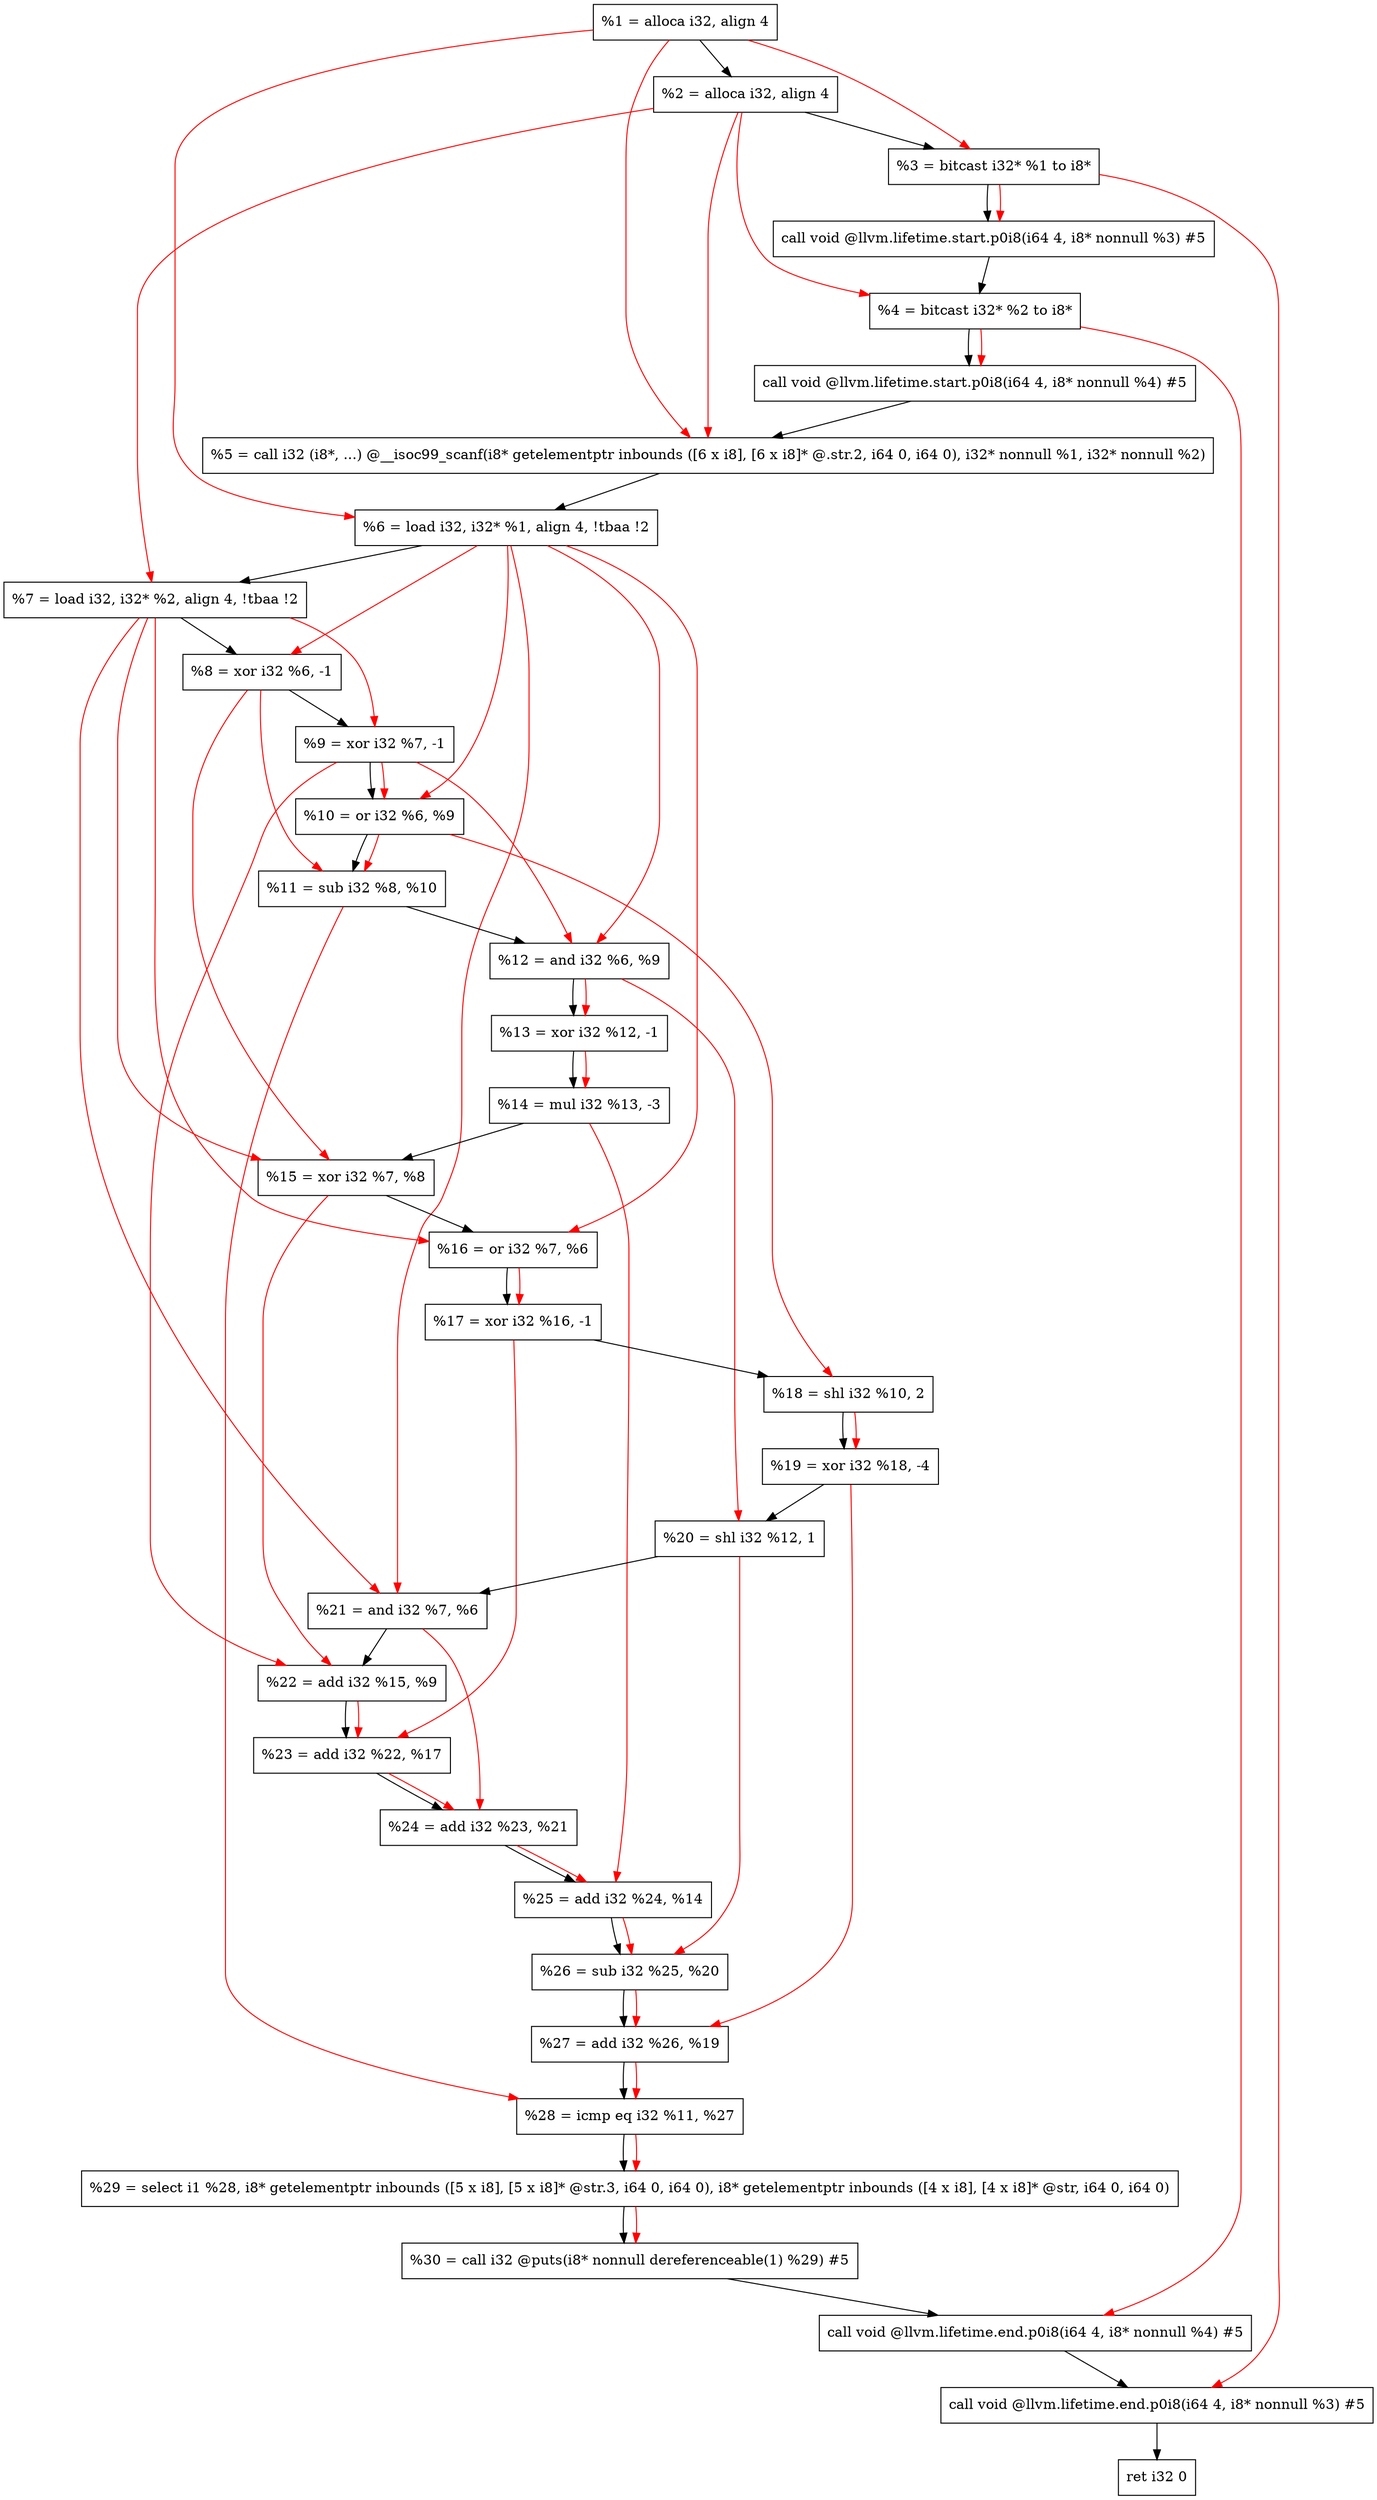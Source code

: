 digraph "DFG for'main' function" {
	Node0x1600b48[shape=record, label="  %1 = alloca i32, align 4"];
	Node0x1600bc8[shape=record, label="  %2 = alloca i32, align 4"];
	Node0x1600c58[shape=record, label="  %3 = bitcast i32* %1 to i8*"];
	Node0x16010b8[shape=record, label="  call void @llvm.lifetime.start.p0i8(i64 4, i8* nonnull %3) #5"];
	Node0x1601198[shape=record, label="  %4 = bitcast i32* %2 to i8*"];
	Node0x16012b8[shape=record, label="  call void @llvm.lifetime.start.p0i8(i64 4, i8* nonnull %4) #5"];
	Node0x16014f0[shape=record, label="  %5 = call i32 (i8*, ...) @__isoc99_scanf(i8* getelementptr inbounds ([6 x i8], [6 x i8]* @.str.2, i64 0, i64 0), i32* nonnull %1, i32* nonnull %2)"];
	Node0x16015a8[shape=record, label="  %6 = load i32, i32* %1, align 4, !tbaa !2"];
	Node0x1602518[shape=record, label="  %7 = load i32, i32* %2, align 4, !tbaa !2"];
	Node0x1602ba0[shape=record, label="  %8 = xor i32 %6, -1"];
	Node0x1602c10[shape=record, label="  %9 = xor i32 %7, -1"];
	Node0x1602c80[shape=record, label="  %10 = or i32 %6, %9"];
	Node0x1602cf0[shape=record, label="  %11 = sub i32 %8, %10"];
	Node0x1602d60[shape=record, label="  %12 = and i32 %6, %9"];
	Node0x1602dd0[shape=record, label="  %13 = xor i32 %12, -1"];
	Node0x1602e40[shape=record, label="  %14 = mul i32 %13, -3"];
	Node0x1602eb0[shape=record, label="  %15 = xor i32 %7, %8"];
	Node0x1602f20[shape=record, label="  %16 = or i32 %7, %6"];
	Node0x1602f90[shape=record, label="  %17 = xor i32 %16, -1"];
	Node0x1603000[shape=record, label="  %18 = shl i32 %10, 2"];
	Node0x1603070[shape=record, label="  %19 = xor i32 %18, -4"];
	Node0x16030e0[shape=record, label="  %20 = shl i32 %12, 1"];
	Node0x1603150[shape=record, label="  %21 = and i32 %7, %6"];
	Node0x16031c0[shape=record, label="  %22 = add i32 %15, %9"];
	Node0x1603230[shape=record, label="  %23 = add i32 %22, %17"];
	Node0x16032a0[shape=record, label="  %24 = add i32 %23, %21"];
	Node0x1603310[shape=record, label="  %25 = add i32 %24, %14"];
	Node0x1603380[shape=record, label="  %26 = sub i32 %25, %20"];
	Node0x16033f0[shape=record, label="  %27 = add i32 %26, %19"];
	Node0x1603460[shape=record, label="  %28 = icmp eq i32 %11, %27"];
	Node0x15a19d8[shape=record, label="  %29 = select i1 %28, i8* getelementptr inbounds ([5 x i8], [5 x i8]* @str.3, i64 0, i64 0), i8* getelementptr inbounds ([4 x i8], [4 x i8]* @str, i64 0, i64 0)"];
	Node0x16034f0[shape=record, label="  %30 = call i32 @puts(i8* nonnull dereferenceable(1) %29) #5"];
	Node0x1603748[shape=record, label="  call void @llvm.lifetime.end.p0i8(i64 4, i8* nonnull %4) #5"];
	Node0x16038a8[shape=record, label="  call void @llvm.lifetime.end.p0i8(i64 4, i8* nonnull %3) #5"];
	Node0x1603968[shape=record, label="  ret i32 0"];
	Node0x1600b48 -> Node0x1600bc8;
	Node0x1600bc8 -> Node0x1600c58;
	Node0x1600c58 -> Node0x16010b8;
	Node0x16010b8 -> Node0x1601198;
	Node0x1601198 -> Node0x16012b8;
	Node0x16012b8 -> Node0x16014f0;
	Node0x16014f0 -> Node0x16015a8;
	Node0x16015a8 -> Node0x1602518;
	Node0x1602518 -> Node0x1602ba0;
	Node0x1602ba0 -> Node0x1602c10;
	Node0x1602c10 -> Node0x1602c80;
	Node0x1602c80 -> Node0x1602cf0;
	Node0x1602cf0 -> Node0x1602d60;
	Node0x1602d60 -> Node0x1602dd0;
	Node0x1602dd0 -> Node0x1602e40;
	Node0x1602e40 -> Node0x1602eb0;
	Node0x1602eb0 -> Node0x1602f20;
	Node0x1602f20 -> Node0x1602f90;
	Node0x1602f90 -> Node0x1603000;
	Node0x1603000 -> Node0x1603070;
	Node0x1603070 -> Node0x16030e0;
	Node0x16030e0 -> Node0x1603150;
	Node0x1603150 -> Node0x16031c0;
	Node0x16031c0 -> Node0x1603230;
	Node0x1603230 -> Node0x16032a0;
	Node0x16032a0 -> Node0x1603310;
	Node0x1603310 -> Node0x1603380;
	Node0x1603380 -> Node0x16033f0;
	Node0x16033f0 -> Node0x1603460;
	Node0x1603460 -> Node0x15a19d8;
	Node0x15a19d8 -> Node0x16034f0;
	Node0x16034f0 -> Node0x1603748;
	Node0x1603748 -> Node0x16038a8;
	Node0x16038a8 -> Node0x1603968;
edge [color=red]
	Node0x1600b48 -> Node0x1600c58;
	Node0x1600c58 -> Node0x16010b8;
	Node0x1600bc8 -> Node0x1601198;
	Node0x1601198 -> Node0x16012b8;
	Node0x1600b48 -> Node0x16014f0;
	Node0x1600bc8 -> Node0x16014f0;
	Node0x1600b48 -> Node0x16015a8;
	Node0x1600bc8 -> Node0x1602518;
	Node0x16015a8 -> Node0x1602ba0;
	Node0x1602518 -> Node0x1602c10;
	Node0x16015a8 -> Node0x1602c80;
	Node0x1602c10 -> Node0x1602c80;
	Node0x1602ba0 -> Node0x1602cf0;
	Node0x1602c80 -> Node0x1602cf0;
	Node0x16015a8 -> Node0x1602d60;
	Node0x1602c10 -> Node0x1602d60;
	Node0x1602d60 -> Node0x1602dd0;
	Node0x1602dd0 -> Node0x1602e40;
	Node0x1602518 -> Node0x1602eb0;
	Node0x1602ba0 -> Node0x1602eb0;
	Node0x1602518 -> Node0x1602f20;
	Node0x16015a8 -> Node0x1602f20;
	Node0x1602f20 -> Node0x1602f90;
	Node0x1602c80 -> Node0x1603000;
	Node0x1603000 -> Node0x1603070;
	Node0x1602d60 -> Node0x16030e0;
	Node0x1602518 -> Node0x1603150;
	Node0x16015a8 -> Node0x1603150;
	Node0x1602eb0 -> Node0x16031c0;
	Node0x1602c10 -> Node0x16031c0;
	Node0x16031c0 -> Node0x1603230;
	Node0x1602f90 -> Node0x1603230;
	Node0x1603230 -> Node0x16032a0;
	Node0x1603150 -> Node0x16032a0;
	Node0x16032a0 -> Node0x1603310;
	Node0x1602e40 -> Node0x1603310;
	Node0x1603310 -> Node0x1603380;
	Node0x16030e0 -> Node0x1603380;
	Node0x1603380 -> Node0x16033f0;
	Node0x1603070 -> Node0x16033f0;
	Node0x1602cf0 -> Node0x1603460;
	Node0x16033f0 -> Node0x1603460;
	Node0x1603460 -> Node0x15a19d8;
	Node0x15a19d8 -> Node0x16034f0;
	Node0x1601198 -> Node0x1603748;
	Node0x1600c58 -> Node0x16038a8;
}
